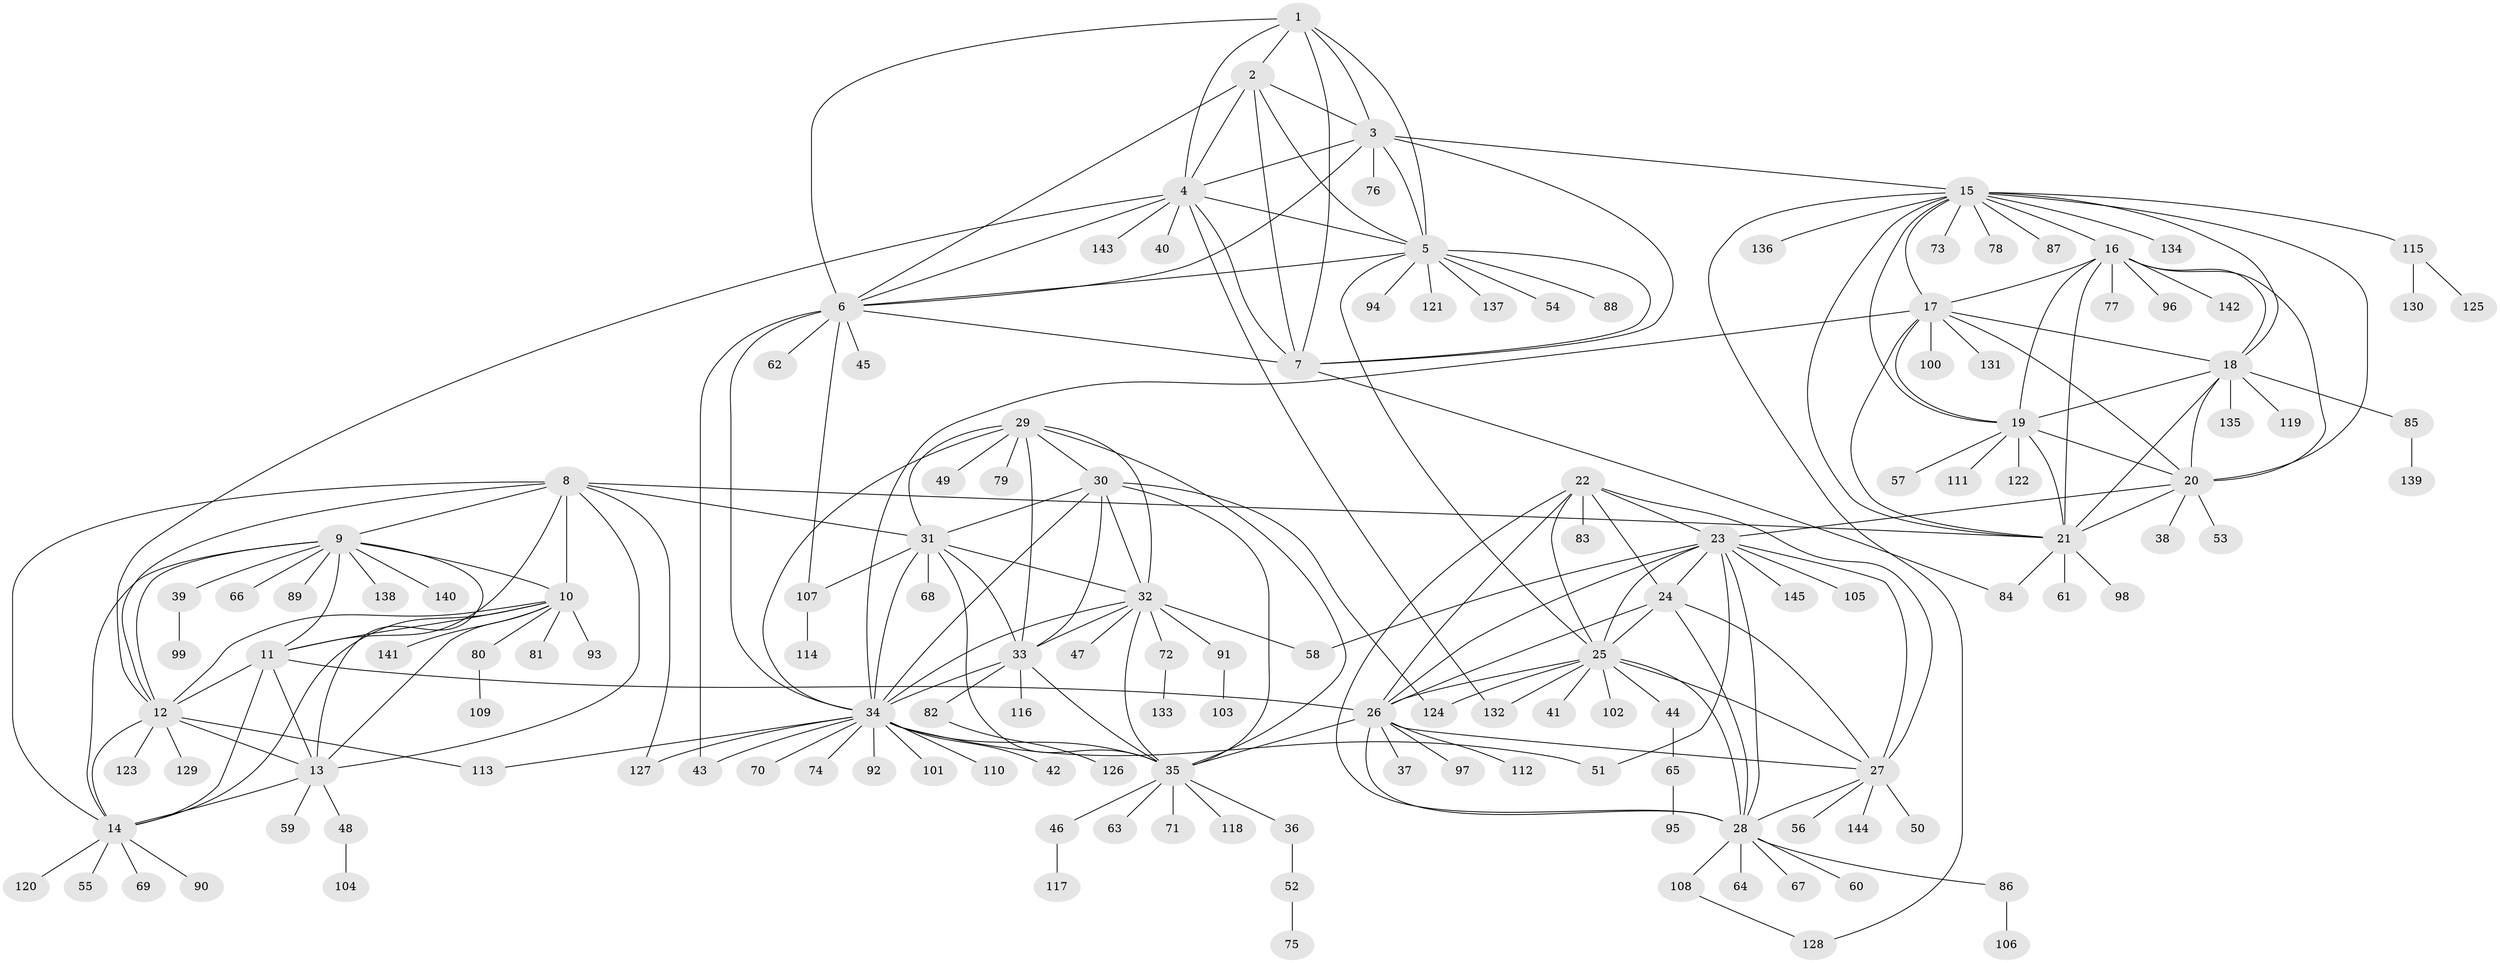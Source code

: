 // Generated by graph-tools (version 1.1) at 2025/15/03/09/25 04:15:52]
// undirected, 145 vertices, 235 edges
graph export_dot {
graph [start="1"]
  node [color=gray90,style=filled];
  1;
  2;
  3;
  4;
  5;
  6;
  7;
  8;
  9;
  10;
  11;
  12;
  13;
  14;
  15;
  16;
  17;
  18;
  19;
  20;
  21;
  22;
  23;
  24;
  25;
  26;
  27;
  28;
  29;
  30;
  31;
  32;
  33;
  34;
  35;
  36;
  37;
  38;
  39;
  40;
  41;
  42;
  43;
  44;
  45;
  46;
  47;
  48;
  49;
  50;
  51;
  52;
  53;
  54;
  55;
  56;
  57;
  58;
  59;
  60;
  61;
  62;
  63;
  64;
  65;
  66;
  67;
  68;
  69;
  70;
  71;
  72;
  73;
  74;
  75;
  76;
  77;
  78;
  79;
  80;
  81;
  82;
  83;
  84;
  85;
  86;
  87;
  88;
  89;
  90;
  91;
  92;
  93;
  94;
  95;
  96;
  97;
  98;
  99;
  100;
  101;
  102;
  103;
  104;
  105;
  106;
  107;
  108;
  109;
  110;
  111;
  112;
  113;
  114;
  115;
  116;
  117;
  118;
  119;
  120;
  121;
  122;
  123;
  124;
  125;
  126;
  127;
  128;
  129;
  130;
  131;
  132;
  133;
  134;
  135;
  136;
  137;
  138;
  139;
  140;
  141;
  142;
  143;
  144;
  145;
  1 -- 2;
  1 -- 3;
  1 -- 4;
  1 -- 5;
  1 -- 6;
  1 -- 7;
  2 -- 3;
  2 -- 4;
  2 -- 5;
  2 -- 6;
  2 -- 7;
  3 -- 4;
  3 -- 5;
  3 -- 6;
  3 -- 7;
  3 -- 15;
  3 -- 76;
  4 -- 5;
  4 -- 6;
  4 -- 7;
  4 -- 12;
  4 -- 40;
  4 -- 132;
  4 -- 143;
  5 -- 6;
  5 -- 7;
  5 -- 25;
  5 -- 54;
  5 -- 88;
  5 -- 94;
  5 -- 121;
  5 -- 137;
  6 -- 7;
  6 -- 34;
  6 -- 43;
  6 -- 45;
  6 -- 62;
  6 -- 107;
  7 -- 84;
  8 -- 9;
  8 -- 10;
  8 -- 11;
  8 -- 12;
  8 -- 13;
  8 -- 14;
  8 -- 21;
  8 -- 31;
  8 -- 127;
  9 -- 10;
  9 -- 11;
  9 -- 12;
  9 -- 13;
  9 -- 14;
  9 -- 39;
  9 -- 66;
  9 -- 89;
  9 -- 138;
  9 -- 140;
  10 -- 11;
  10 -- 12;
  10 -- 13;
  10 -- 14;
  10 -- 80;
  10 -- 81;
  10 -- 93;
  10 -- 141;
  11 -- 12;
  11 -- 13;
  11 -- 14;
  11 -- 26;
  12 -- 13;
  12 -- 14;
  12 -- 113;
  12 -- 123;
  12 -- 129;
  13 -- 14;
  13 -- 48;
  13 -- 59;
  14 -- 55;
  14 -- 69;
  14 -- 90;
  14 -- 120;
  15 -- 16;
  15 -- 17;
  15 -- 18;
  15 -- 19;
  15 -- 20;
  15 -- 21;
  15 -- 73;
  15 -- 78;
  15 -- 87;
  15 -- 115;
  15 -- 128;
  15 -- 134;
  15 -- 136;
  16 -- 17;
  16 -- 18;
  16 -- 19;
  16 -- 20;
  16 -- 21;
  16 -- 77;
  16 -- 96;
  16 -- 142;
  17 -- 18;
  17 -- 19;
  17 -- 20;
  17 -- 21;
  17 -- 34;
  17 -- 100;
  17 -- 131;
  18 -- 19;
  18 -- 20;
  18 -- 21;
  18 -- 85;
  18 -- 119;
  18 -- 135;
  19 -- 20;
  19 -- 21;
  19 -- 57;
  19 -- 111;
  19 -- 122;
  20 -- 21;
  20 -- 23;
  20 -- 38;
  20 -- 53;
  21 -- 61;
  21 -- 84;
  21 -- 98;
  22 -- 23;
  22 -- 24;
  22 -- 25;
  22 -- 26;
  22 -- 27;
  22 -- 28;
  22 -- 83;
  23 -- 24;
  23 -- 25;
  23 -- 26;
  23 -- 27;
  23 -- 28;
  23 -- 51;
  23 -- 58;
  23 -- 105;
  23 -- 145;
  24 -- 25;
  24 -- 26;
  24 -- 27;
  24 -- 28;
  25 -- 26;
  25 -- 27;
  25 -- 28;
  25 -- 41;
  25 -- 44;
  25 -- 102;
  25 -- 124;
  25 -- 132;
  26 -- 27;
  26 -- 28;
  26 -- 35;
  26 -- 37;
  26 -- 97;
  26 -- 112;
  27 -- 28;
  27 -- 50;
  27 -- 56;
  27 -- 144;
  28 -- 60;
  28 -- 64;
  28 -- 67;
  28 -- 86;
  28 -- 108;
  29 -- 30;
  29 -- 31;
  29 -- 32;
  29 -- 33;
  29 -- 34;
  29 -- 35;
  29 -- 49;
  29 -- 79;
  30 -- 31;
  30 -- 32;
  30 -- 33;
  30 -- 34;
  30 -- 35;
  30 -- 124;
  31 -- 32;
  31 -- 33;
  31 -- 34;
  31 -- 35;
  31 -- 68;
  31 -- 107;
  32 -- 33;
  32 -- 34;
  32 -- 35;
  32 -- 47;
  32 -- 58;
  32 -- 72;
  32 -- 91;
  33 -- 34;
  33 -- 35;
  33 -- 82;
  33 -- 116;
  34 -- 35;
  34 -- 42;
  34 -- 43;
  34 -- 51;
  34 -- 70;
  34 -- 74;
  34 -- 92;
  34 -- 101;
  34 -- 110;
  34 -- 113;
  34 -- 127;
  35 -- 36;
  35 -- 46;
  35 -- 63;
  35 -- 71;
  35 -- 118;
  36 -- 52;
  39 -- 99;
  44 -- 65;
  46 -- 117;
  48 -- 104;
  52 -- 75;
  65 -- 95;
  72 -- 133;
  80 -- 109;
  82 -- 126;
  85 -- 139;
  86 -- 106;
  91 -- 103;
  107 -- 114;
  108 -- 128;
  115 -- 125;
  115 -- 130;
}
